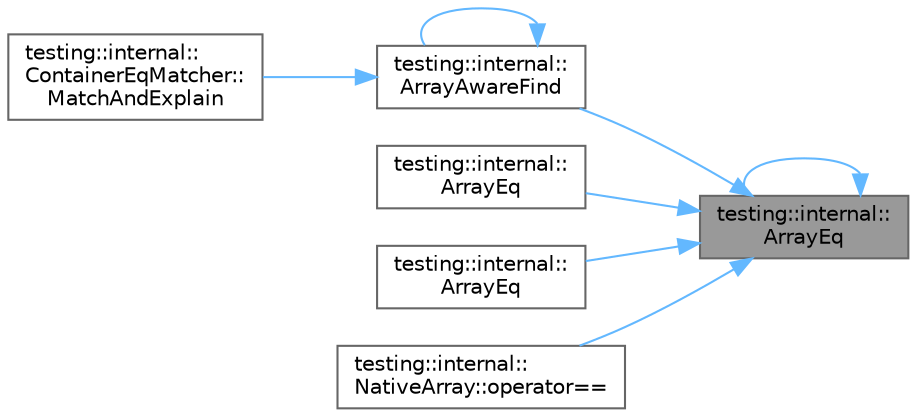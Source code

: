 digraph "testing::internal::ArrayEq"
{
 // LATEX_PDF_SIZE
  bgcolor="transparent";
  edge [fontname=Helvetica,fontsize=10,labelfontname=Helvetica,labelfontsize=10];
  node [fontname=Helvetica,fontsize=10,shape=box,height=0.2,width=0.4];
  rankdir="RL";
  Node1 [id="Node000001",label="testing::internal::\lArrayEq",height=0.2,width=0.4,color="gray40", fillcolor="grey60", style="filled", fontcolor="black",tooltip=" "];
  Node1 -> Node2 [id="edge1_Node000001_Node000002",dir="back",color="steelblue1",style="solid",tooltip=" "];
  Node2 [id="Node000002",label="testing::internal::\lArrayAwareFind",height=0.2,width=0.4,color="grey40", fillcolor="white", style="filled",URL="$namespacetesting_1_1internal.html#a94a857fe6ff32cf4fdc4769a4071f239",tooltip=" "];
  Node2 -> Node2 [id="edge2_Node000002_Node000002",dir="back",color="steelblue1",style="solid",tooltip=" "];
  Node2 -> Node3 [id="edge3_Node000002_Node000003",dir="back",color="steelblue1",style="solid",tooltip=" "];
  Node3 [id="Node000003",label="testing::internal::\lContainerEqMatcher::\lMatchAndExplain",height=0.2,width=0.4,color="grey40", fillcolor="white", style="filled",URL="$classtesting_1_1internal_1_1_container_eq_matcher.html#a348c6139776dd7d713d100e406ee38f4",tooltip=" "];
  Node1 -> Node4 [id="edge4_Node000001_Node000004",dir="back",color="steelblue1",style="solid",tooltip=" "];
  Node4 [id="Node000004",label="testing::internal::\lArrayEq",height=0.2,width=0.4,color="grey40", fillcolor="white", style="filled",URL="$namespacetesting_1_1internal.html#a49b4d0ee49c0f8c93bab29ebd20630cc",tooltip=" "];
  Node1 -> Node1 [id="edge5_Node000001_Node000001",dir="back",color="steelblue1",style="solid",tooltip=" "];
  Node1 -> Node5 [id="edge6_Node000001_Node000005",dir="back",color="steelblue1",style="solid",tooltip=" "];
  Node5 [id="Node000005",label="testing::internal::\lArrayEq",height=0.2,width=0.4,color="grey40", fillcolor="white", style="filled",URL="$namespacetesting_1_1internal.html#a5cb6f81ee827130024261121c742b26c",tooltip=" "];
  Node1 -> Node6 [id="edge7_Node000001_Node000006",dir="back",color="steelblue1",style="solid",tooltip=" "];
  Node6 [id="Node000006",label="testing::internal::\lNativeArray::operator==",height=0.2,width=0.4,color="grey40", fillcolor="white", style="filled",URL="$classtesting_1_1internal_1_1_native_array.html#a81b90f5739ed812610e68dc34c9e3850",tooltip=" "];
}

